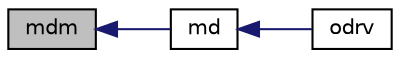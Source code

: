 digraph G
{
  edge [fontname="Helvetica",fontsize="10",labelfontname="Helvetica",labelfontsize="10"];
  node [fontname="Helvetica",fontsize="10",shape=record];
  rankdir=LR;
  Node1 [label="mdm",height=0.2,width=0.4,color="black", fillcolor="grey75", style="filled" fontcolor="black"];
  Node1 -> Node2 [dir=back,color="midnightblue",fontsize="10",style="solid",fontname="Helvetica"];
  Node2 [label="md",height=0.2,width=0.4,color="black", fillcolor="white", style="filled",URL="$opkda1_8f90.html#a77b17b7fe26e6a12cf98ca96ff75d0c7"];
  Node2 -> Node3 [dir=back,color="midnightblue",fontsize="10",style="solid",fontname="Helvetica"];
  Node3 [label="odrv",height=0.2,width=0.4,color="black", fillcolor="white", style="filled",URL="$opkda1_8f90.html#a95c143247ee454aa2a57213e21d51e01"];
}
